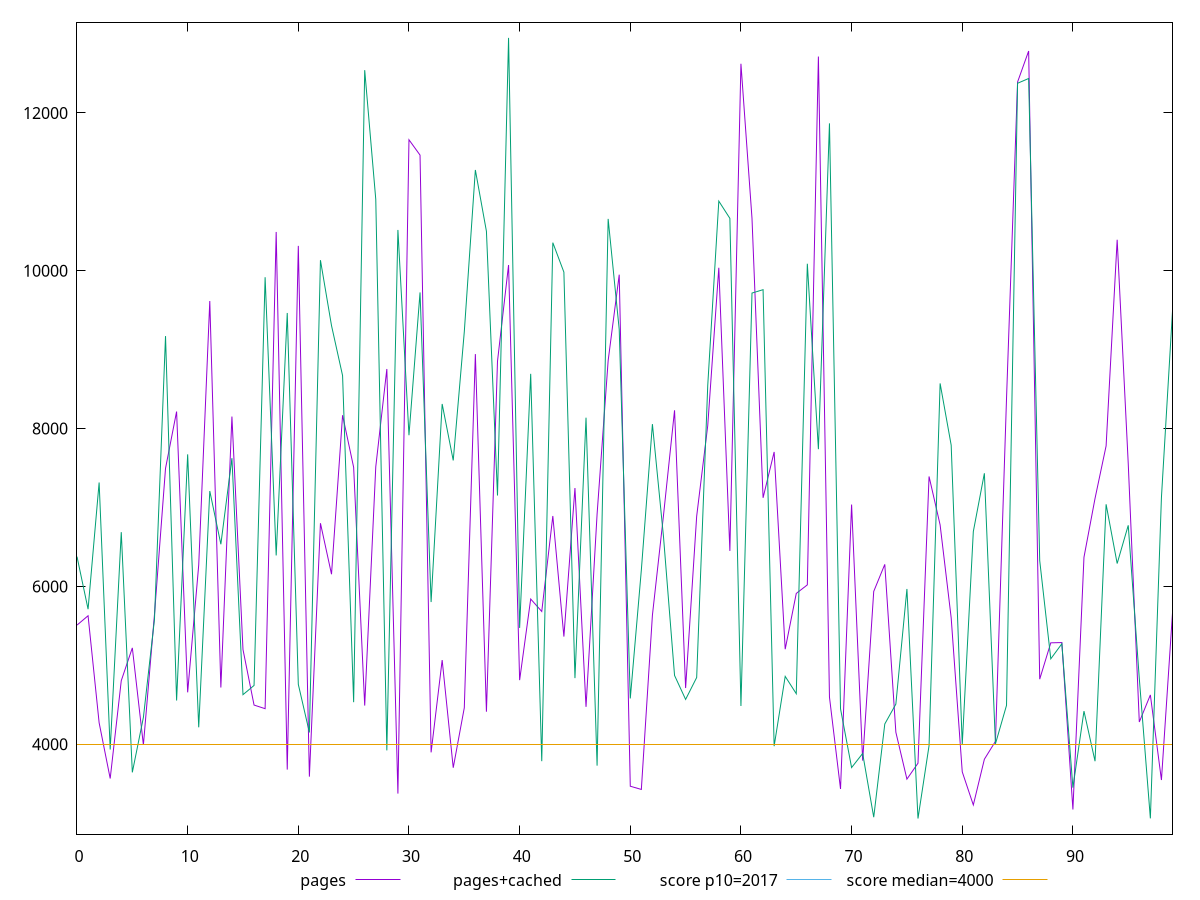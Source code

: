 reset

$pages <<EOF
0 5510.383999999997
1 5628.607999999985
2 4272.63999999999
3 3566.7199999999966
4 4805.851999999998
5 5221.591999999996
6 3991.7079999999964
7 5643.3479999999945
8 7495.843999999989
9 8215.915999999996
10 4658.363999999992
11 6271.62799999999
12 9616.103999999987
13 4719.223999999991
14 8152.3159999999925
15 5200.820000000001
16 4497.175999999992
17 4451.315999999995
18 10491.36399999999
19 3679.4319999999943
20 10315.131999999978
21 3590.431999999998
22 6800.935999999987
23 6154.6959999999835
24 8168.999999999991
25 7509.507999999996
26 4490.947999999995
27 7515.987999999986
28 8754.911999999991
29 3375.163999999999
30 11659.227999999992
31 11464.89599999999
32 3897.62
33 5067.175999999996
34 3703.2719999999945
35 4462.739999999999
36 8943.507999999989
37 4412.3919999999935
38 8853.483999999993
39 10072.511999999988
40 4812.963999999995
41 5840.47199999999
42 5682.755999999985
43 6892.371999999986
44 5364.591999999991
45 7247.103999999986
46 4474.287999999993
47 6915.29999999999
48 8860.851999999988
49 9950.075999999992
50 3468.707999999998
51 3428.108
52 5635.263999999993
53 6898.487999999984
54 8231.631999999989
55 4713.163999999993
56 6889.8679999999895
57 8037.279999999985
58 10037.603999999987
59 6450.247999999992
60 12622.075999999992
61 10662.243999999993
62 7123.047999999992
63 7703.955999999988
64 5204.827999999995
65 5911.739999999997
66 6020.055999999995
67 12713.887999999995
68 4598.255999999991
69 3434.1519999999964
70 7037.887999999987
71 3792.8959999999934
72 5936.987999999995
73 6279.759999999992
74 4152.779999999991
75 3558.875999999995
76 3760.735999999997
77 7393.299999999992
78 6779.651999999992
79 5601.7039999999915
80 3650.5999999999935
81 3231.3959999999956
82 3811.067999999997
83 4037.315999999997
84 8378.631999999998
85 12391.107999999998
86 12783.843999999983
87 4825.011999999991
88 5285.627999999997
89 5289.003999999996
90 3173.5399999999963
91 6369.575999999992
92 7115.463999999995
93 7780.227999999988
94 10392.407999999981
95 7557.767999999989
96 4282.643999999995
97 4625.528000000002
98 3547.6079999999956
99 5663.531999999996
EOF

$pagesCached <<EOF
0 6377.635999999985
1 5711.999999999995
2 7316.743999999986
3 3933.8599999999938
4 6687.85599999999
5 3644.2279999999973
6 4340.615999999997
7 5581.519999999989
8 9171.787999999995
9 4554.4839999999995
10 7673.37199999999
11 4215.0399999999945
12 7208.643999999985
13 6534.499999999994
14 7625.247999999994
15 4628.775999999991
16 4745.767999999992
17 9917.89599999999
18 6392.643999999984
19 9464.631999999983
20 4759.775999999997
21 4150.1799999999985
22 10133.82799999999
23 9304.535999999991
24 8671.231999999985
25 4533.867999999996
26 12541.044000000004
27 10903.863999999989
28 3922.555999999997
29 10516.683999999994
30 7915.991999999997
31 9725.059999999998
32 5802.263999999987
33 8311.939999999986
34 7596.579999999991
35 9226.675999999985
36 11276.623999999983
37 10499.443999999983
38 7152.3199999999915
39 12949.835999999992
40 5474.5119999999915
41 8693.927999999987
42 3785.971999999997
43 10355.715999999979
44 9982.259999999991
45 4838.087999999996
46 8138.251999999983
47 3729.739999999995
48 10656.639999999989
49 9256.203999999992
50 4580.723999999992
51 6208.123999999995
52 8056.319999999995
53 6631.975999999996
54 4872.319999999994
55 4568.631999999993
56 4846.339999999998
57 8545.535999999987
58 10881.759999999982
59 10663.551999999987
60 4485.187999999991
61 9717.319999999982
62 9759.943999999987
63 3976.271999999995
64 4860.447999999995
65 4641.023999999995
66 10088.75599999999
67 7739.1679999999915
68 11867.039999999995
69 4449.275999999989
70 3705.083999999999
71 3883.8320000000003
72 3076.320000000001
73 4257.435999999994
74 4509.031999999995
75 5967.751999999989
76 3059.628
77 3982.8759999999975
78 8572.56
79 7789.423999999989
80 3999.3679999999977
81 6695.335999999995
82 7433.807999999993
83 4005.5159999999983
84 4493.211999999994
85 12375.363999999994
86 12435.85999999999
87 6327.747999999987
88 5082.795999999994
89 5273.511999999996
90 3450.447999999996
91 4420.3159999999925
92 3785.775999999994
93 7040.627999999996
94 6290.491999999998
95 6774.339999999987
96 4832.748000000002
97 3061.4559999999983
98 7126.947999999992
99 9488.199999999997
EOF

set key outside below
set xrange [0:99]
set yrange [2861.8238400000005:13147.640159999992]
set trange [2861.8238400000005:13147.640159999992]
set terminal svg size 640, 520 enhanced background rgb 'white'
set output "report_00013_2021-02-09T12-04-24.940Z/mainthread-work-breakdown/comparison/line/0_vs_1.svg"

plot $pages title "pages" with line, \
     $pagesCached title "pages+cached" with line, \
     2017 title "score p10=2017", \
     4000 title "score median=4000"

reset
